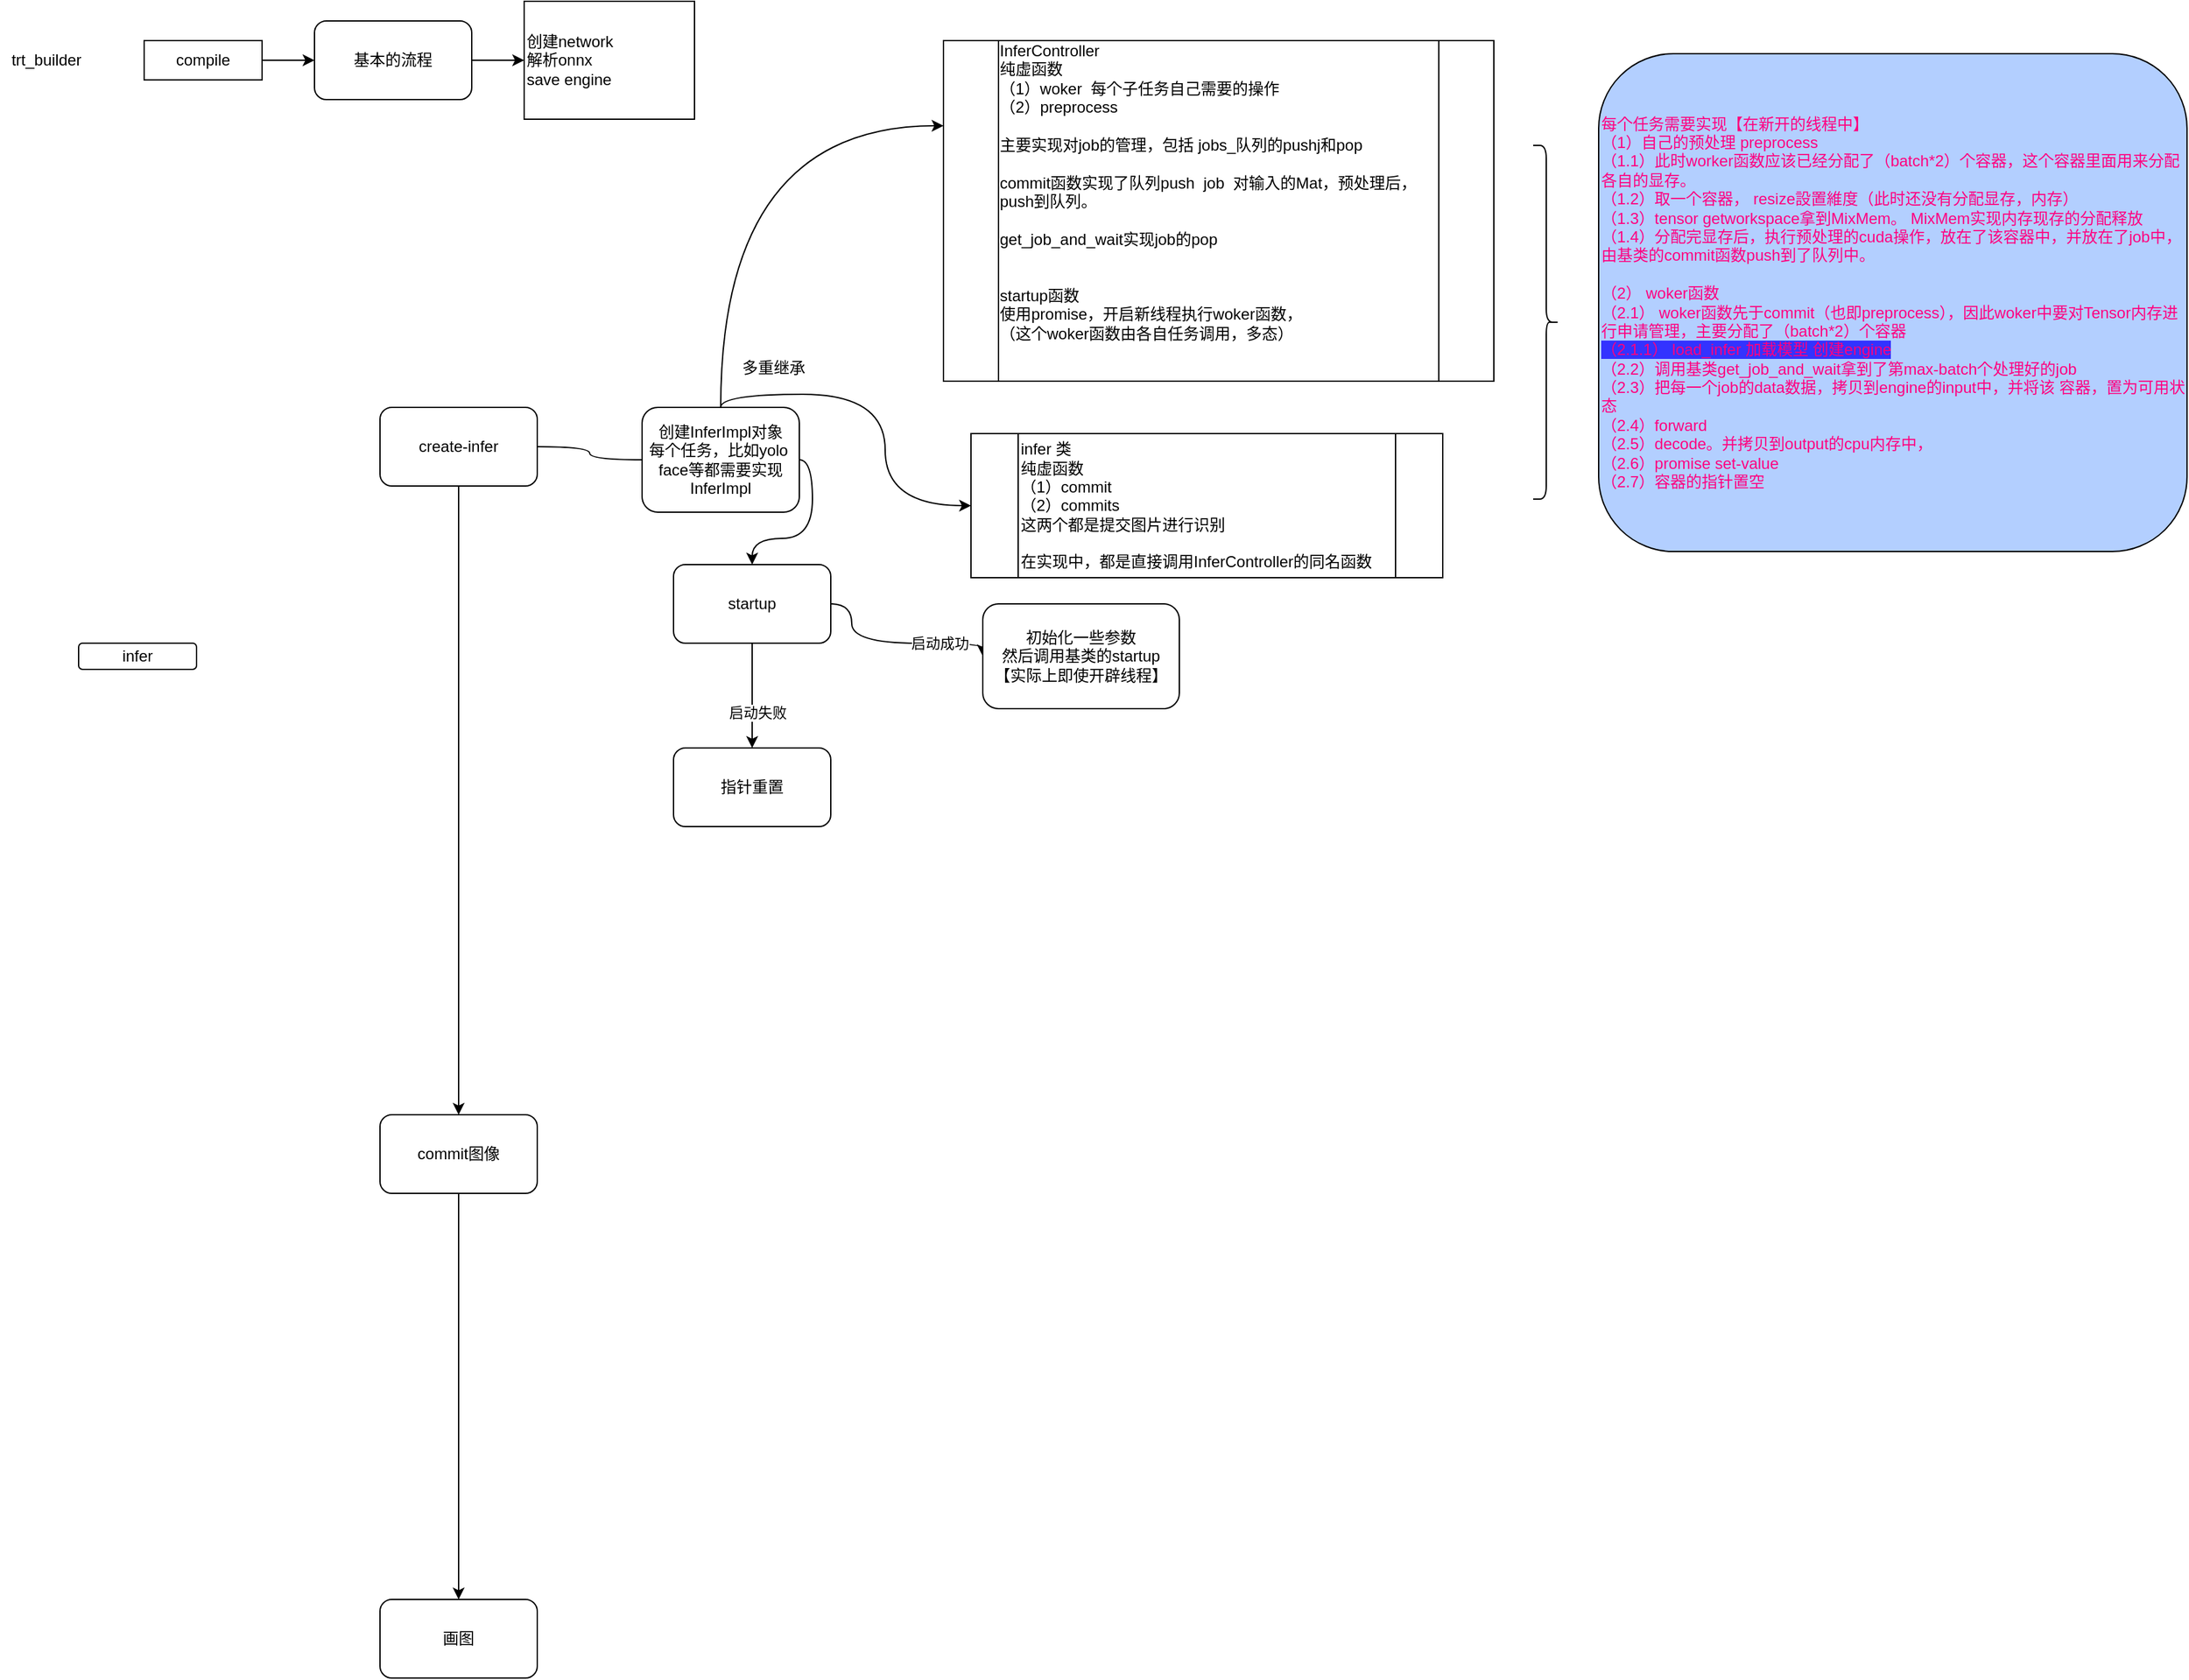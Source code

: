 <mxfile>
    <diagram id="HHwnTb0lnY57lo85Dzst" name="第 1 页">
        <mxGraphModel dx="1801" dy="1600" grid="1" gridSize="10" guides="1" tooltips="1" connect="1" arrows="1" fold="1" page="1" pageScale="1" pageWidth="827" pageHeight="1169" math="0" shadow="0">
            <root>
                <mxCell id="0"/>
                <mxCell id="1" parent="0"/>
                <mxCell id="6" style="edgeStyle=none;html=1;exitX=1;exitY=0.5;exitDx=0;exitDy=0;entryX=0;entryY=0.5;entryDx=0;entryDy=0;" parent="1" source="2" target="5" edge="1">
                    <mxGeometry relative="1" as="geometry"/>
                </mxCell>
                <mxCell id="2" value="compile&lt;br&gt;" style="rounded=0;whiteSpace=wrap;html=1;" parent="1" vertex="1">
                    <mxGeometry x="-50" y="-120" width="90" height="30" as="geometry"/>
                </mxCell>
                <mxCell id="4" value="infer" style="rounded=1;whiteSpace=wrap;html=1;" parent="1" vertex="1">
                    <mxGeometry x="-100" y="340" width="90" height="20" as="geometry"/>
                </mxCell>
                <mxCell id="8" style="edgeStyle=none;html=1;exitX=1;exitY=0.5;exitDx=0;exitDy=0;entryX=0;entryY=0.5;entryDx=0;entryDy=0;" parent="1" source="5" target="7" edge="1">
                    <mxGeometry relative="1" as="geometry"/>
                </mxCell>
                <mxCell id="5" value="基本的流程" style="rounded=1;whiteSpace=wrap;html=1;" parent="1" vertex="1">
                    <mxGeometry x="80" y="-135" width="120" height="60" as="geometry"/>
                </mxCell>
                <mxCell id="7" value="创建network&lt;br&gt;解析onnx&lt;br&gt;save engine&lt;br&gt;&lt;div style=&quot;text-align: justify&quot;&gt;&lt;/div&gt;" style="rounded=0;whiteSpace=wrap;html=1;align=left;" parent="1" vertex="1">
                    <mxGeometry x="240" y="-150" width="130" height="90" as="geometry"/>
                </mxCell>
                <mxCell id="12" style="edgeStyle=none;html=1;exitX=0.5;exitY=1;exitDx=0;exitDy=0;entryX=0.5;entryY=0;entryDx=0;entryDy=0;" parent="1" source="9" target="10" edge="1">
                    <mxGeometry relative="1" as="geometry"/>
                </mxCell>
                <mxCell id="21" style="edgeStyle=orthogonalEdgeStyle;curved=1;html=1;exitX=1;exitY=0.5;exitDx=0;exitDy=0;startArrow=none;" parent="1" source="14" target="15" edge="1">
                    <mxGeometry relative="1" as="geometry"/>
                </mxCell>
                <mxCell id="9" value="create-infer" style="rounded=1;whiteSpace=wrap;html=1;" parent="1" vertex="1">
                    <mxGeometry x="130" y="160" width="120" height="60" as="geometry"/>
                </mxCell>
                <mxCell id="13" style="edgeStyle=none;html=1;exitX=0.5;exitY=1;exitDx=0;exitDy=0;" parent="1" source="10" target="11" edge="1">
                    <mxGeometry relative="1" as="geometry"/>
                </mxCell>
                <mxCell id="10" value="commit图像" style="rounded=1;whiteSpace=wrap;html=1;" parent="1" vertex="1">
                    <mxGeometry x="130" y="700" width="120" height="60" as="geometry"/>
                </mxCell>
                <mxCell id="11" value="画图" style="rounded=1;whiteSpace=wrap;html=1;" parent="1" vertex="1">
                    <mxGeometry x="130" y="1070" width="120" height="60" as="geometry"/>
                </mxCell>
                <mxCell id="19" style="edgeStyle=none;html=1;exitX=0.5;exitY=1;exitDx=0;exitDy=0;" parent="1" source="15" target="18" edge="1">
                    <mxGeometry relative="1" as="geometry"/>
                </mxCell>
                <mxCell id="20" value="启动失败" style="edgeLabel;html=1;align=center;verticalAlign=middle;resizable=0;points=[];" parent="19" vertex="1" connectable="0">
                    <mxGeometry x="0.308" y="4" relative="1" as="geometry">
                        <mxPoint as="offset"/>
                    </mxGeometry>
                </mxCell>
                <mxCell id="23" style="edgeStyle=orthogonalEdgeStyle;curved=1;html=1;exitX=1;exitY=0.5;exitDx=0;exitDy=0;entryX=0;entryY=0.5;entryDx=0;entryDy=0;" parent="1" source="15" target="24" edge="1">
                    <mxGeometry relative="1" as="geometry">
                        <mxPoint x="510" y="310" as="targetPoint"/>
                        <Array as="points">
                            <mxPoint x="490" y="310"/>
                            <mxPoint x="490" y="340"/>
                        </Array>
                    </mxGeometry>
                </mxCell>
                <mxCell id="26" value="启动成功" style="edgeLabel;html=1;align=center;verticalAlign=middle;resizable=0;points=[];" parent="23" vertex="1" connectable="0">
                    <mxGeometry x="0.229" relative="1" as="geometry">
                        <mxPoint x="17" as="offset"/>
                    </mxGeometry>
                </mxCell>
                <mxCell id="15" value="startup" style="rounded=1;whiteSpace=wrap;html=1;" parent="1" vertex="1">
                    <mxGeometry x="354" y="280" width="120" height="60" as="geometry"/>
                </mxCell>
                <mxCell id="18" value="指针重置" style="rounded=1;whiteSpace=wrap;html=1;" parent="1" vertex="1">
                    <mxGeometry x="354" y="420" width="120" height="60" as="geometry"/>
                </mxCell>
                <mxCell id="29" style="edgeStyle=orthogonalEdgeStyle;curved=1;html=1;entryX=0;entryY=0.25;entryDx=0;entryDy=0;exitX=0.5;exitY=0;exitDx=0;exitDy=0;" parent="1" source="14" target="27" edge="1">
                    <mxGeometry relative="1" as="geometry"/>
                </mxCell>
                <mxCell id="30" style="edgeStyle=orthogonalEdgeStyle;curved=1;html=1;exitX=0.5;exitY=0;exitDx=0;exitDy=0;entryX=0;entryY=0.5;entryDx=0;entryDy=0;" parent="1" source="14" target="28" edge="1">
                    <mxGeometry relative="1" as="geometry"/>
                </mxCell>
                <mxCell id="14" value="创建InferImpl对象&lt;br&gt;每个任务，比如yolo&amp;nbsp; face等都需要实现InferImpl" style="rounded=1;whiteSpace=wrap;html=1;" parent="1" vertex="1">
                    <mxGeometry x="330" y="160" width="120" height="80" as="geometry"/>
                </mxCell>
                <mxCell id="22" value="" style="edgeStyle=orthogonalEdgeStyle;curved=1;html=1;exitX=1;exitY=0.5;exitDx=0;exitDy=0;endArrow=none;" parent="1" source="9" target="14" edge="1">
                    <mxGeometry relative="1" as="geometry">
                        <mxPoint x="250" y="190" as="sourcePoint"/>
                        <mxPoint x="414" y="280" as="targetPoint"/>
                    </mxGeometry>
                </mxCell>
                <mxCell id="24" value="初始化一些参数&lt;br&gt;然后调用基类的startup&lt;br&gt;【实际上即使开辟线程】" style="rounded=1;whiteSpace=wrap;html=1;" parent="1" vertex="1">
                    <mxGeometry x="590" y="310" width="150" height="80" as="geometry"/>
                </mxCell>
                <mxCell id="27" value="&lt;div style=&quot;text-align: left&quot;&gt;&lt;span&gt;InferController&lt;/span&gt;&lt;/div&gt;&lt;div style=&quot;text-align: left&quot;&gt;&lt;span&gt;纯虚函数&lt;/span&gt;&lt;/div&gt;&lt;div style=&quot;text-align: left&quot;&gt;&lt;span&gt;（1）woker&amp;nbsp; 每个子任务自己需要的操作&lt;/span&gt;&lt;/div&gt;&lt;div style=&quot;text-align: left&quot;&gt;&lt;span&gt;（2）&lt;/span&gt;&lt;span&gt;preprocess&lt;/span&gt;&lt;/div&gt;&lt;div style=&quot;text-align: left&quot;&gt;&lt;span&gt;&lt;br&gt;&lt;/span&gt;&lt;/div&gt;&lt;div style=&quot;text-align: left&quot;&gt;&lt;span&gt;主要实现对job的管理，包括 jobs_队列的pushj和pop&lt;/span&gt;&lt;/div&gt;&lt;div style=&quot;text-align: left&quot;&gt;&lt;span&gt;&lt;br&gt;&lt;/span&gt;&lt;/div&gt;&lt;div style=&quot;text-align: left&quot;&gt;&lt;span&gt;commit函数实现了队列push&amp;nbsp; job&amp;nbsp; 对输入的Mat，预处理后，push到队列。&lt;/span&gt;&lt;/div&gt;&lt;div style=&quot;text-align: left&quot;&gt;&lt;span&gt;&lt;br&gt;&lt;/span&gt;&lt;/div&gt;&lt;div style=&quot;text-align: left&quot;&gt;&lt;span&gt;get_job_and_wait实现job的pop&lt;/span&gt;&lt;/div&gt;&lt;div style=&quot;text-align: left&quot;&gt;&lt;span&gt;&lt;br&gt;&lt;/span&gt;&lt;/div&gt;&lt;div style=&quot;text-align: left&quot;&gt;&lt;span&gt;&lt;br&gt;&lt;/span&gt;&lt;/div&gt;&lt;div style=&quot;text-align: left&quot;&gt;&lt;span&gt;startup函数&lt;/span&gt;&lt;/div&gt;&lt;div style=&quot;text-align: left&quot;&gt;&lt;span&gt;使用promise，开启新线程执行woker函数，&lt;/span&gt;&lt;/div&gt;&lt;div style=&quot;text-align: left&quot;&gt;&lt;span&gt;（这个woker函数由各自任务调用，多态）&lt;/span&gt;&lt;/div&gt;&lt;div style=&quot;text-align: left&quot;&gt;&lt;br&gt;&lt;/div&gt;&lt;div style=&quot;text-align: left&quot;&gt;&lt;span&gt;&lt;br&gt;&lt;/span&gt;&lt;/div&gt;" style="shape=process;whiteSpace=wrap;html=1;backgroundOutline=1;" parent="1" vertex="1">
                    <mxGeometry x="560" y="-120" width="420" height="260" as="geometry"/>
                </mxCell>
                <mxCell id="28" value="infer 类&lt;br&gt;纯虚函数&lt;br&gt;（1）commit&amp;nbsp;&amp;nbsp;&lt;br&gt;（2）commits&lt;br&gt;这两个都是提交图片进行识别&lt;br&gt;&lt;br&gt;在实现中，都是直接调用InferController的同名函数" style="shape=process;whiteSpace=wrap;html=1;backgroundOutline=1;align=left;" parent="1" vertex="1">
                    <mxGeometry x="581" y="180" width="360" height="110" as="geometry"/>
                </mxCell>
                <mxCell id="31" value="多重继承" style="text;html=1;align=center;verticalAlign=middle;resizable=0;points=[];autosize=1;strokeColor=none;fillColor=none;" parent="1" vertex="1">
                    <mxGeometry x="400" y="120" width="60" height="20" as="geometry"/>
                </mxCell>
                <mxCell id="33" value="&lt;font color=&quot;#ff0080&quot;&gt;每个任务需要实现【在新开的线程中】&lt;br&gt;（1）自己的预处理 preprocess&lt;br&gt;&#9;&#9;（1.1）此时worker函数应该已经分配了（batch*2）个容器，这个容器里面用来分配各自的显存。&lt;br&gt;&#9;（1.2）取一个容器， resize設置維度（此时还没有分配显存，内存）&lt;br&gt;&#9;（1.3）tensor getworkspace拿到MixMem。 MixMem实现内存现存的分配释放&lt;br&gt;&#9;（1.4）分配完显存后，执行预处理的cuda操作，放在了该容器中，并放在了job中，由基类的commit函数push到了队列中。&lt;br&gt;&lt;br&gt;（2） woker函数&lt;br&gt;&#9;（2.1） woker函数先于commit（也即preprocess），因此woker中要对Tensor内存进行申请管理，主要分配了（batch*2）个容器&lt;br&gt;&lt;span style=&quot;background-color: rgb(51 , 51 , 255)&quot;&gt;（2.1.1） load_infer 加载模型 创建engine&lt;/span&gt;&lt;br&gt;（2.2）调用基类get_job_and_wait拿到了第max-batch个处理好的job&lt;br&gt;（2.3）把每一个job的data数据，拷贝到engine的input中，并将该 容器，置为可用状态&lt;br&gt;（2.4）forward&lt;br&gt;（2.5）decode。并拷贝到output的cpu内存中，&lt;br&gt;（2.6）promise set-value&lt;br&gt;（2.7）容器的指针置空&lt;br&gt;&lt;/font&gt;" style="rounded=1;whiteSpace=wrap;html=1;align=left;fillColor=#B3CFFF;" parent="1" vertex="1">
                    <mxGeometry x="1060" y="-110" width="449" height="380" as="geometry"/>
                </mxCell>
                <mxCell id="34" value="" style="shape=curlyBracket;whiteSpace=wrap;html=1;rounded=1;flipH=1;" parent="1" vertex="1">
                    <mxGeometry x="1010" y="-40" width="20" height="270" as="geometry"/>
                </mxCell>
                <mxCell id="35" value="trt_builder" style="text;html=1;align=center;verticalAlign=middle;resizable=0;points=[];autosize=1;strokeColor=none;fillColor=none;" vertex="1" parent="1">
                    <mxGeometry x="-160" y="-115" width="70" height="20" as="geometry"/>
                </mxCell>
            </root>
        </mxGraphModel>
    </diagram>
</mxfile>